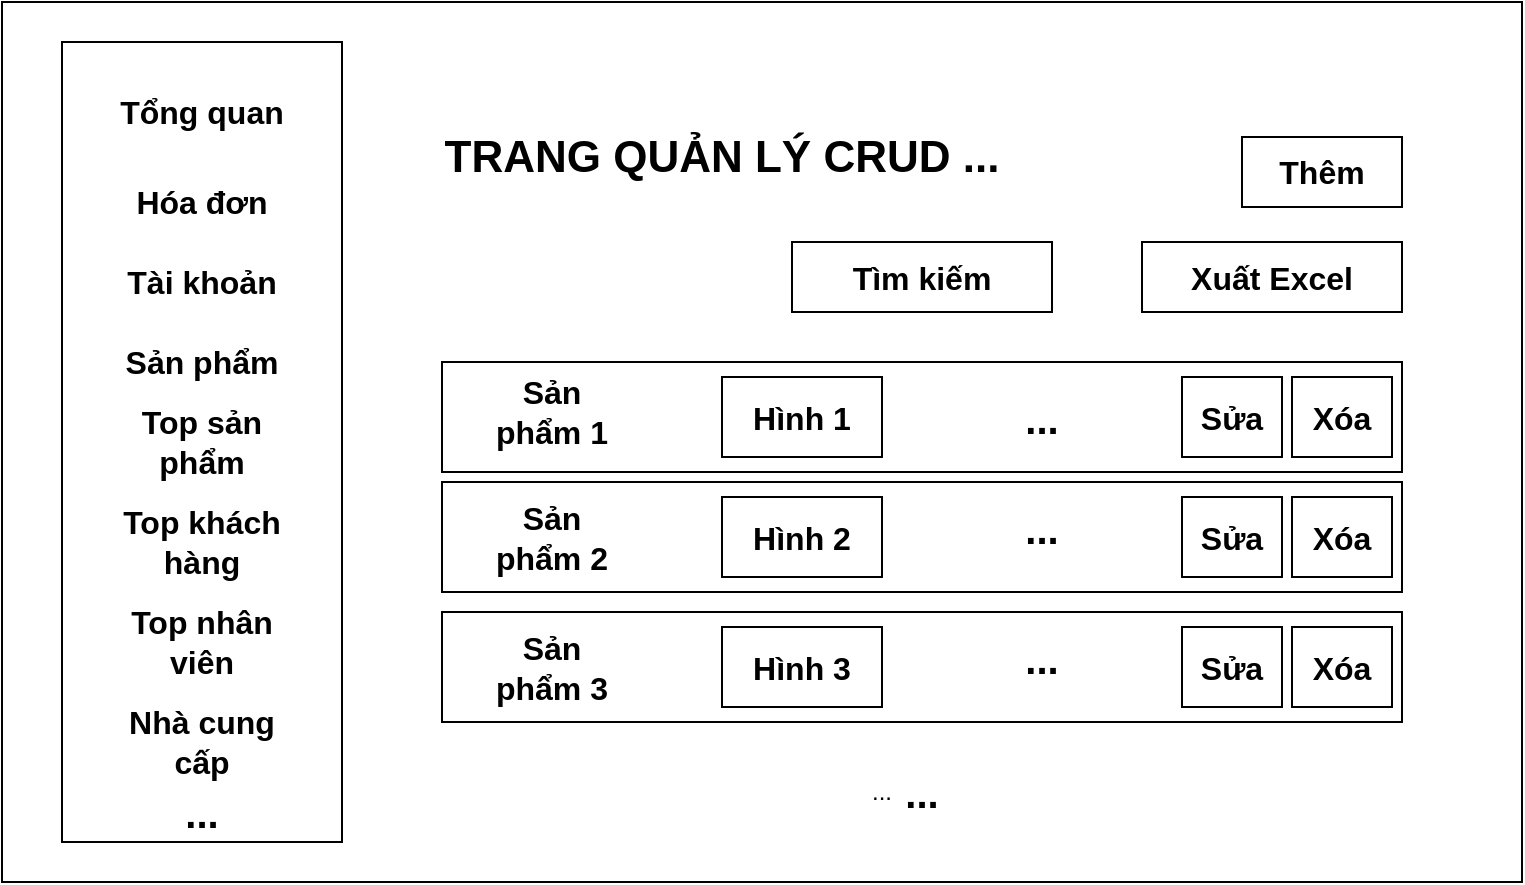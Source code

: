 <mxfile version="21.4.0" type="device">
  <diagram name="Page-1" id="c_x3nn40oHy5HrwsD6OF">
    <mxGraphModel dx="414" dy="242" grid="1" gridSize="10" guides="1" tooltips="1" connect="1" arrows="1" fold="1" page="1" pageScale="1" pageWidth="850" pageHeight="1100" math="0" shadow="0">
      <root>
        <mxCell id="0" />
        <mxCell id="1" parent="0" />
        <mxCell id="ZvBxzl65H64Q5XOjN3YQ-1" value="" style="rounded=0;whiteSpace=wrap;html=1;" parent="1" vertex="1">
          <mxGeometry x="40" y="40" width="760" height="440" as="geometry" />
        </mxCell>
        <mxCell id="iVOFplejZTz1ZxkQ45nb-1" value="" style="rounded=0;whiteSpace=wrap;html=1;" parent="1" vertex="1">
          <mxGeometry x="70" y="60" width="140" height="400" as="geometry" />
        </mxCell>
        <mxCell id="iVOFplejZTz1ZxkQ45nb-2" value="&lt;font style=&quot;font-size: 22px;&quot;&gt;&lt;b style=&quot;font-size: 22px;&quot;&gt;TRANG QUẢN LÝ CRUD ...&lt;/b&gt;&lt;/font&gt;" style="text;html=1;strokeColor=none;fillColor=none;align=center;verticalAlign=middle;whiteSpace=wrap;rounded=0;fontSize=22;" parent="1" vertex="1">
          <mxGeometry x="260" y="92.5" width="280" height="50" as="geometry" />
        </mxCell>
        <mxCell id="iVOFplejZTz1ZxkQ45nb-4" value="Tổng quan" style="text;html=1;strokeColor=none;fillColor=none;align=center;verticalAlign=middle;whiteSpace=wrap;rounded=0;fontSize=16;fontStyle=1" parent="1" vertex="1">
          <mxGeometry x="90" y="75" width="100" height="40" as="geometry" />
        </mxCell>
        <mxCell id="iVOFplejZTz1ZxkQ45nb-5" value="Hóa đơn" style="text;html=1;strokeColor=none;fillColor=none;align=center;verticalAlign=middle;whiteSpace=wrap;rounded=0;fontSize=16;fontStyle=1" parent="1" vertex="1">
          <mxGeometry x="90" y="120" width="100" height="40" as="geometry" />
        </mxCell>
        <mxCell id="iVOFplejZTz1ZxkQ45nb-6" value="Tài khoản" style="text;html=1;strokeColor=none;fillColor=none;align=center;verticalAlign=middle;whiteSpace=wrap;rounded=0;fontSize=16;fontStyle=1" parent="1" vertex="1">
          <mxGeometry x="90" y="160" width="100" height="40" as="geometry" />
        </mxCell>
        <mxCell id="iVOFplejZTz1ZxkQ45nb-7" value="Sản phẩm" style="text;html=1;strokeColor=none;fillColor=none;align=center;verticalAlign=middle;whiteSpace=wrap;rounded=0;fontSize=16;fontStyle=1" parent="1" vertex="1">
          <mxGeometry x="90" y="200" width="100" height="40" as="geometry" />
        </mxCell>
        <mxCell id="iVOFplejZTz1ZxkQ45nb-8" value="Top sản phẩm" style="text;html=1;strokeColor=none;fillColor=none;align=center;verticalAlign=middle;whiteSpace=wrap;rounded=0;fontSize=16;fontStyle=1" parent="1" vertex="1">
          <mxGeometry x="90" y="240" width="100" height="40" as="geometry" />
        </mxCell>
        <mxCell id="iVOFplejZTz1ZxkQ45nb-9" value="Top khách hàng" style="text;html=1;strokeColor=none;fillColor=none;align=center;verticalAlign=middle;whiteSpace=wrap;rounded=0;fontSize=16;fontStyle=1" parent="1" vertex="1">
          <mxGeometry x="90" y="290" width="100" height="40" as="geometry" />
        </mxCell>
        <mxCell id="iVOFplejZTz1ZxkQ45nb-10" value="Top nhân viên" style="text;html=1;strokeColor=none;fillColor=none;align=center;verticalAlign=middle;whiteSpace=wrap;rounded=0;fontSize=16;fontStyle=1" parent="1" vertex="1">
          <mxGeometry x="90" y="340" width="100" height="40" as="geometry" />
        </mxCell>
        <mxCell id="iVOFplejZTz1ZxkQ45nb-11" value="Nhà cung cấp" style="text;html=1;strokeColor=none;fillColor=none;align=center;verticalAlign=middle;whiteSpace=wrap;rounded=0;fontSize=16;fontStyle=1" parent="1" vertex="1">
          <mxGeometry x="90" y="390" width="100" height="40" as="geometry" />
        </mxCell>
        <mxCell id="iVOFplejZTz1ZxkQ45nb-15" value="..." style="text;html=1;strokeColor=none;fillColor=none;align=center;verticalAlign=middle;whiteSpace=wrap;rounded=0;fontSize=20;fontStyle=1" parent="1" vertex="1">
          <mxGeometry x="110" y="430" width="60" height="30" as="geometry" />
        </mxCell>
        <mxCell id="QVEl6gQr9pVJd_JRe7iK-1" value="Thêm" style="rounded=0;whiteSpace=wrap;html=1;fontStyle=1;fontSize=16;" parent="1" vertex="1">
          <mxGeometry x="660" y="107.5" width="80" height="35" as="geometry" />
        </mxCell>
        <mxCell id="QVEl6gQr9pVJd_JRe7iK-2" value="Xuất Excel" style="rounded=0;whiteSpace=wrap;html=1;fontStyle=1;fontSize=16;" parent="1" vertex="1">
          <mxGeometry x="610" y="160" width="130" height="35" as="geometry" />
        </mxCell>
        <mxCell id="QVEl6gQr9pVJd_JRe7iK-3" value="" style="rounded=0;whiteSpace=wrap;html=1;" parent="1" vertex="1">
          <mxGeometry x="260" y="220" width="480" height="55" as="geometry" />
        </mxCell>
        <mxCell id="QVEl6gQr9pVJd_JRe7iK-4" value="" style="rounded=0;whiteSpace=wrap;html=1;" parent="1" vertex="1">
          <mxGeometry x="260" y="280" width="480" height="55" as="geometry" />
        </mxCell>
        <mxCell id="QVEl6gQr9pVJd_JRe7iK-5" value="" style="rounded=0;whiteSpace=wrap;html=1;" parent="1" vertex="1">
          <mxGeometry x="260" y="345" width="480" height="55" as="geometry" />
        </mxCell>
        <mxCell id="QVEl6gQr9pVJd_JRe7iK-6" value="..." style="text;html=1;strokeColor=none;fillColor=none;align=center;verticalAlign=middle;whiteSpace=wrap;rounded=0;" parent="1" vertex="1">
          <mxGeometry x="450" y="420" width="60" height="30" as="geometry" />
        </mxCell>
        <mxCell id="QVEl6gQr9pVJd_JRe7iK-7" value="..." style="text;html=1;strokeColor=none;fillColor=none;align=center;verticalAlign=middle;whiteSpace=wrap;rounded=0;fontSize=20;fontStyle=1" parent="1" vertex="1">
          <mxGeometry x="470" y="420" width="60" height="30" as="geometry" />
        </mxCell>
        <mxCell id="QVEl6gQr9pVJd_JRe7iK-8" value="Sản phẩm 1" style="text;html=1;strokeColor=none;fillColor=none;align=center;verticalAlign=middle;whiteSpace=wrap;rounded=0;fontSize=16;fontStyle=1" parent="1" vertex="1">
          <mxGeometry x="280" y="230" width="70" height="30" as="geometry" />
        </mxCell>
        <mxCell id="QVEl6gQr9pVJd_JRe7iK-9" value="Hình 1" style="rounded=0;whiteSpace=wrap;html=1;fontSize=16;fontStyle=1" parent="1" vertex="1">
          <mxGeometry x="400" y="227.5" width="80" height="40" as="geometry" />
        </mxCell>
        <mxCell id="QVEl6gQr9pVJd_JRe7iK-10" value="Xóa" style="rounded=0;whiteSpace=wrap;html=1;fontStyle=1;fontSize=16;" parent="1" vertex="1">
          <mxGeometry x="685" y="227.5" width="50" height="40" as="geometry" />
        </mxCell>
        <mxCell id="QVEl6gQr9pVJd_JRe7iK-11" value="Sửa" style="rounded=0;whiteSpace=wrap;html=1;fontStyle=1;fontSize=16;" parent="1" vertex="1">
          <mxGeometry x="630" y="227.5" width="50" height="40" as="geometry" />
        </mxCell>
        <mxCell id="QVEl6gQr9pVJd_JRe7iK-12" value="Xóa" style="rounded=0;whiteSpace=wrap;html=1;fontStyle=1;fontSize=16;" parent="1" vertex="1">
          <mxGeometry x="685" y="287.5" width="50" height="40" as="geometry" />
        </mxCell>
        <mxCell id="QVEl6gQr9pVJd_JRe7iK-13" value="Sửa" style="rounded=0;whiteSpace=wrap;html=1;fontStyle=1;fontSize=16;" parent="1" vertex="1">
          <mxGeometry x="630" y="287.5" width="50" height="40" as="geometry" />
        </mxCell>
        <mxCell id="QVEl6gQr9pVJd_JRe7iK-14" value="Xóa" style="rounded=0;whiteSpace=wrap;html=1;fontStyle=1;fontSize=16;" parent="1" vertex="1">
          <mxGeometry x="685" y="352.5" width="50" height="40" as="geometry" />
        </mxCell>
        <mxCell id="QVEl6gQr9pVJd_JRe7iK-15" value="Sửa" style="rounded=0;whiteSpace=wrap;html=1;fontStyle=1;fontSize=16;" parent="1" vertex="1">
          <mxGeometry x="630" y="352.5" width="50" height="40" as="geometry" />
        </mxCell>
        <mxCell id="QVEl6gQr9pVJd_JRe7iK-16" value="..." style="text;html=1;strokeColor=none;fillColor=none;align=center;verticalAlign=middle;whiteSpace=wrap;rounded=0;fontSize=20;fontStyle=1" parent="1" vertex="1">
          <mxGeometry x="530" y="232.5" width="60" height="30" as="geometry" />
        </mxCell>
        <mxCell id="QVEl6gQr9pVJd_JRe7iK-17" value="..." style="text;html=1;strokeColor=none;fillColor=none;align=center;verticalAlign=middle;whiteSpace=wrap;rounded=0;fontSize=20;fontStyle=1" parent="1" vertex="1">
          <mxGeometry x="530" y="287.5" width="60" height="30" as="geometry" />
        </mxCell>
        <mxCell id="QVEl6gQr9pVJd_JRe7iK-18" value="..." style="text;html=1;strokeColor=none;fillColor=none;align=center;verticalAlign=middle;whiteSpace=wrap;rounded=0;fontSize=20;fontStyle=1" parent="1" vertex="1">
          <mxGeometry x="530" y="352.5" width="60" height="30" as="geometry" />
        </mxCell>
        <mxCell id="QVEl6gQr9pVJd_JRe7iK-19" value="Sản phẩm 2" style="text;html=1;strokeColor=none;fillColor=none;align=center;verticalAlign=middle;whiteSpace=wrap;rounded=0;fontSize=16;fontStyle=1" parent="1" vertex="1">
          <mxGeometry x="280" y="292.5" width="70" height="30" as="geometry" />
        </mxCell>
        <mxCell id="QVEl6gQr9pVJd_JRe7iK-20" value="Sản phẩm 3" style="text;html=1;strokeColor=none;fillColor=none;align=center;verticalAlign=middle;whiteSpace=wrap;rounded=0;fontSize=16;fontStyle=1" parent="1" vertex="1">
          <mxGeometry x="280" y="357.5" width="70" height="30" as="geometry" />
        </mxCell>
        <mxCell id="QVEl6gQr9pVJd_JRe7iK-21" value="Hình 2" style="rounded=0;whiteSpace=wrap;html=1;fontSize=16;fontStyle=1" parent="1" vertex="1">
          <mxGeometry x="400" y="287.5" width="80" height="40" as="geometry" />
        </mxCell>
        <mxCell id="QVEl6gQr9pVJd_JRe7iK-22" value="Hình 3" style="rounded=0;whiteSpace=wrap;html=1;fontSize=16;fontStyle=1" parent="1" vertex="1">
          <mxGeometry x="400" y="352.5" width="80" height="40" as="geometry" />
        </mxCell>
        <mxCell id="mOKkgHt0DEubrhL7GYPA-2" value="Tìm kiếm" style="rounded=0;whiteSpace=wrap;html=1;fontStyle=1;fontSize=16;" vertex="1" parent="1">
          <mxGeometry x="435" y="160" width="130" height="35" as="geometry" />
        </mxCell>
      </root>
    </mxGraphModel>
  </diagram>
</mxfile>
